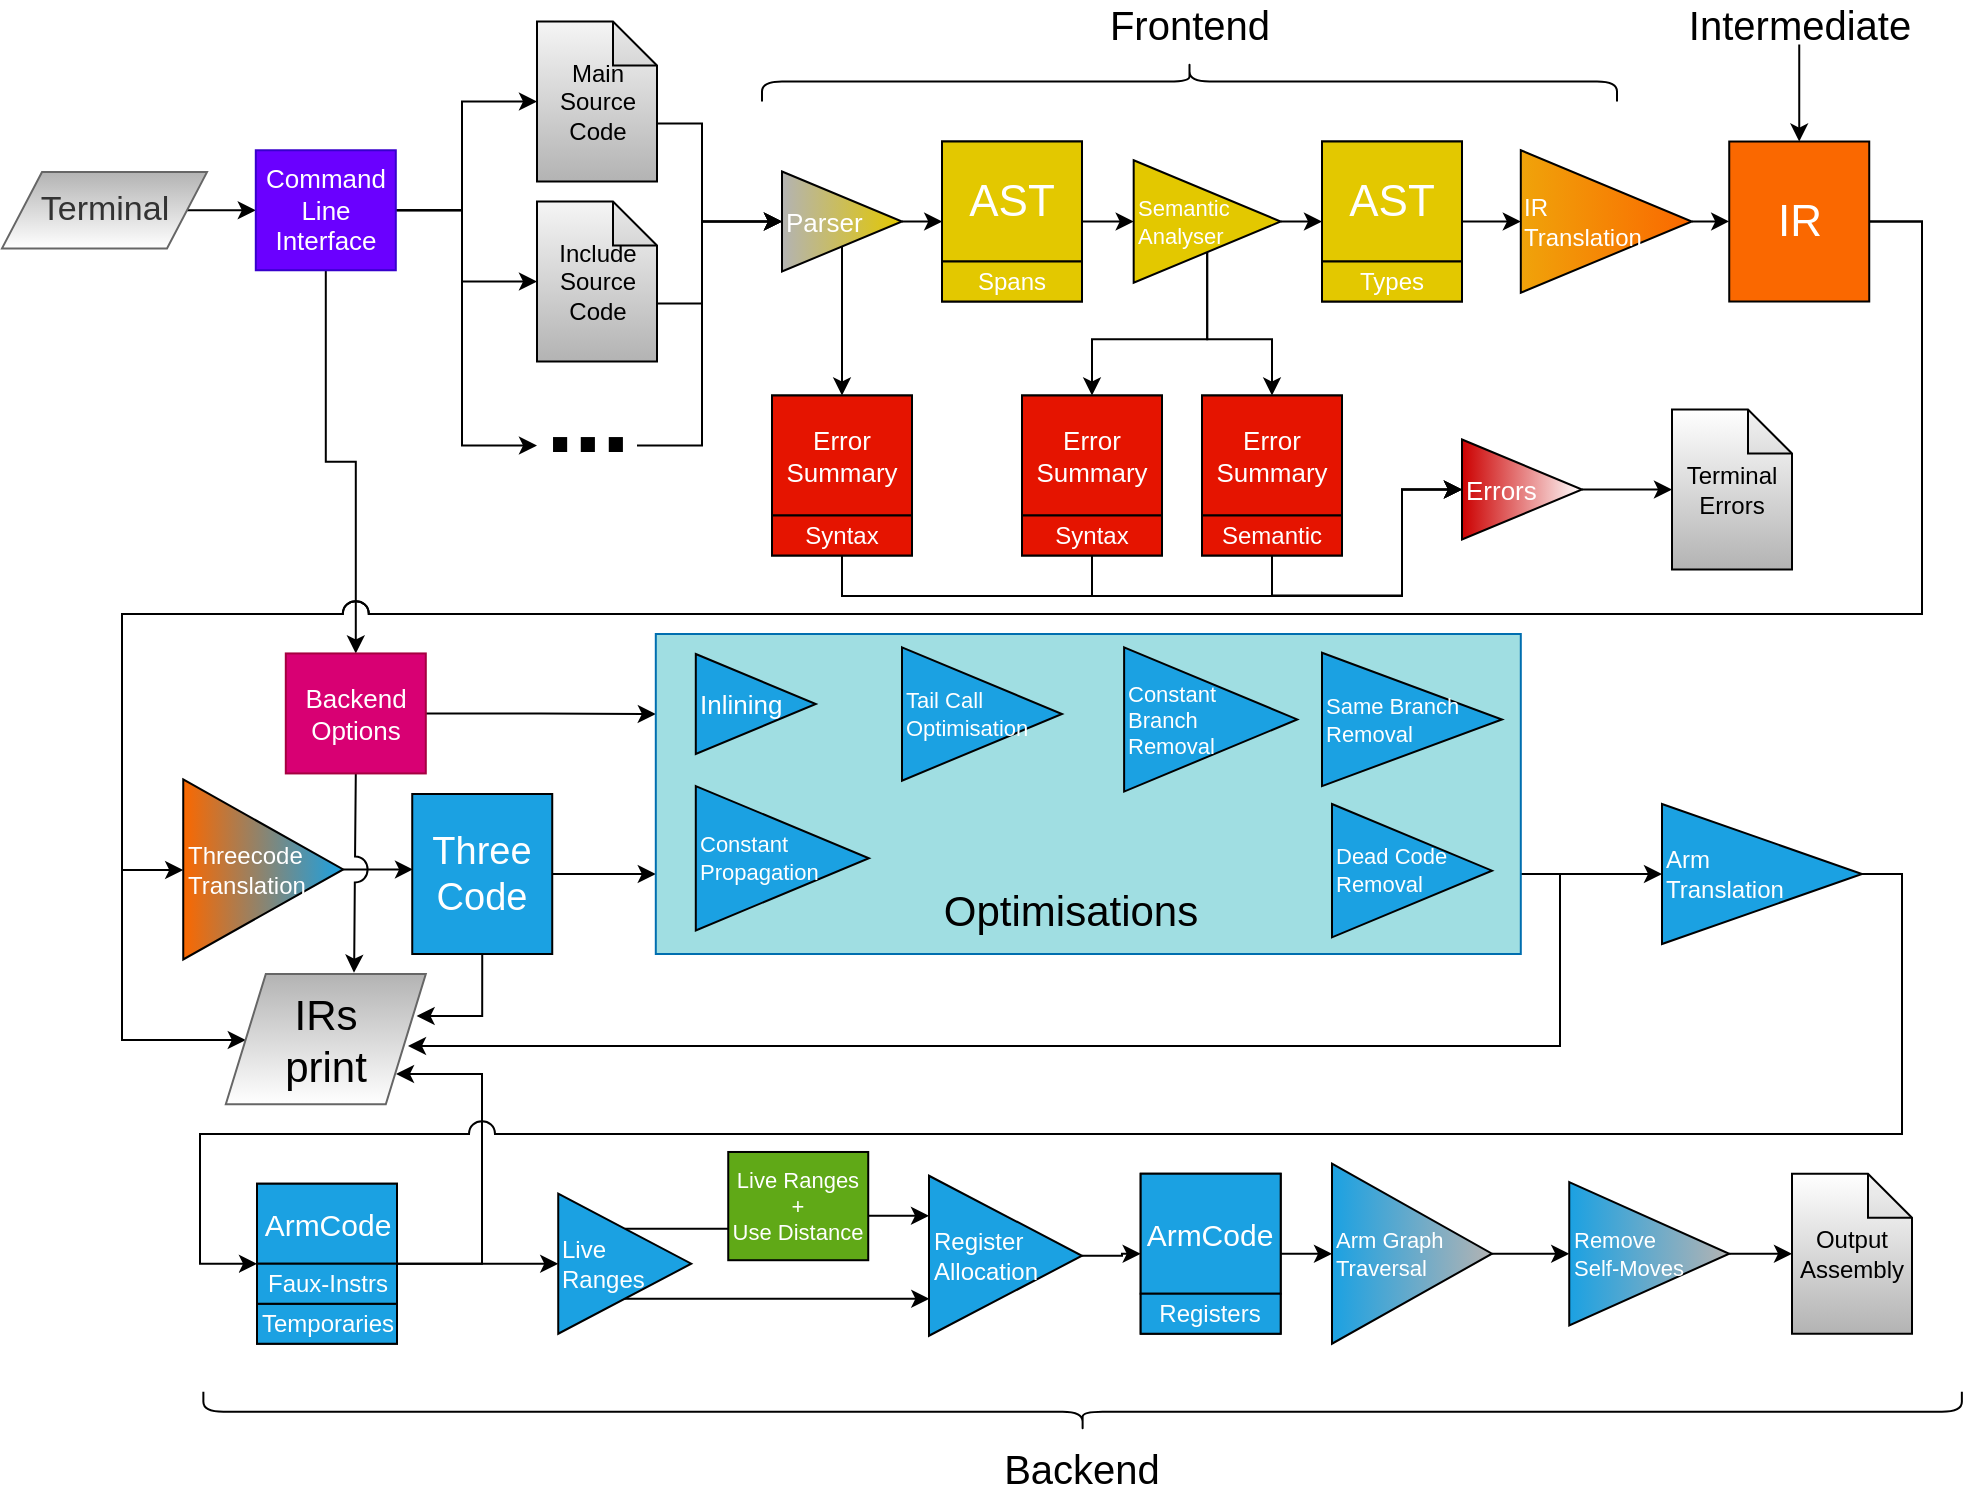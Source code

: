 <mxfile version="13.9.9" type="device"><diagram id="jl5Gn3-fpZRblZQAfr1V" name="Page-1"><mxGraphModel dx="3155" dy="1312" grid="1" gridSize="10" guides="1" tooltips="1" connect="1" arrows="1" fold="1" page="1" pageScale="1" pageWidth="850" pageHeight="1100" math="0" shadow="0"><root><mxCell id="0"/><mxCell id="1" parent="0"/><mxCell id="Ved0Gr4JgBi6V6eGSfCc-78" style="edgeStyle=orthogonalEdgeStyle;rounded=0;jumpStyle=arc;jumpSize=13;orthogonalLoop=1;jettySize=auto;html=1;exitX=1;exitY=0.5;exitDx=0;exitDy=0;entryX=0;entryY=0.5;entryDx=0;entryDy=0;fontSize=21;" edge="1" parent="1" source="FXbYyzd126gfTjl-v2yL-12" target="FXbYyzd126gfTjl-v2yL-27"><mxGeometry relative="1" as="geometry"/></mxCell><mxCell id="FXbYyzd126gfTjl-v2yL-12" value="" style="rounded=0;whiteSpace=wrap;html=1;fillColor=none;" parent="1" vertex="1"><mxGeometry x="200" y="113.75" width="70" height="80" as="geometry"/></mxCell><mxCell id="FXbYyzd126gfTjl-v2yL-14" style="edgeStyle=orthogonalEdgeStyle;rounded=0;orthogonalLoop=1;jettySize=auto;html=1;exitX=1;exitY=0.5;exitDx=0;exitDy=0;entryX=0;entryY=0.5;entryDx=0;entryDy=0;startArrow=none;" parent="1" source="FXbYyzd126gfTjl-v2yL-27" target="FXbYyzd126gfTjl-v2yL-13" edge="1"><mxGeometry relative="1" as="geometry"/></mxCell><mxCell id="FXbYyzd126gfTjl-v2yL-4" value="AST" style="rounded=0;whiteSpace=wrap;html=1;fontSize=22;fillColor=#e3c800;fontColor=#ffffff;" parent="1" vertex="1"><mxGeometry x="200" y="113.75" width="70" height="60" as="geometry"/></mxCell><mxCell id="FXbYyzd126gfTjl-v2yL-5" value="Spans" style="rounded=0;whiteSpace=wrap;html=1;fillColor=#e3c800;fontColor=#ffffff;" parent="1" vertex="1"><mxGeometry x="200" y="173.75" width="70" height="20" as="geometry"/></mxCell><mxCell id="FXbYyzd126gfTjl-v2yL-83" style="edgeStyle=orthogonalEdgeStyle;rounded=0;orthogonalLoop=1;jettySize=auto;html=1;exitX=1;exitY=0.5;exitDx=0;exitDy=0;entryX=0;entryY=0.5;entryDx=0;entryDy=0;fontSize=20;" parent="1" source="FXbYyzd126gfTjl-v2yL-13" target="FXbYyzd126gfTjl-v2yL-82" edge="1"><mxGeometry relative="1" as="geometry"/></mxCell><mxCell id="FXbYyzd126gfTjl-v2yL-13" value="" style="rounded=0;whiteSpace=wrap;html=1;fillColor=none;" parent="1" vertex="1"><mxGeometry x="390" y="113.75" width="70" height="80" as="geometry"/></mxCell><mxCell id="FXbYyzd126gfTjl-v2yL-6" value="AST" style="rounded=0;whiteSpace=wrap;html=1;fontSize=22;fillColor=#e3c800;fontColor=#ffffff;" parent="1" vertex="1"><mxGeometry x="390" y="113.75" width="70" height="60" as="geometry"/></mxCell><mxCell id="FXbYyzd126gfTjl-v2yL-7" value="Types" style="rounded=0;whiteSpace=wrap;html=1;fillColor=#e3c800;fontColor=#ffffff;" parent="1" vertex="1"><mxGeometry x="390" y="173.75" width="70" height="20" as="geometry"/></mxCell><mxCell id="FXbYyzd126gfTjl-v2yL-41" style="edgeStyle=orthogonalEdgeStyle;rounded=0;orthogonalLoop=1;jettySize=auto;html=1;exitX=0.5;exitY=1;exitDx=0;exitDy=0;fontSize=14;entryX=0;entryY=0.5;entryDx=0;entryDy=0;" parent="1" source="FXbYyzd126gfTjl-v2yL-16" target="Ved0Gr4JgBi6V6eGSfCc-1" edge="1"><mxGeometry relative="1" as="geometry"><mxPoint x="230" y="360" as="targetPoint"/><Array as="points"><mxPoint x="150" y="341"/><mxPoint x="430" y="341"/><mxPoint x="430" y="288"/></Array></mxGeometry></mxCell><mxCell id="FXbYyzd126gfTjl-v2yL-16" value="" style="rounded=0;whiteSpace=wrap;html=1;fillColor=none;" parent="1" vertex="1"><mxGeometry x="115" y="240.75" width="70" height="80" as="geometry"/></mxCell><mxCell id="FXbYyzd126gfTjl-v2yL-17" value="Error Summary" style="rounded=0;whiteSpace=wrap;html=1;fontSize=13;fillColor=#e51400;fontColor=#ffffff;" parent="1" vertex="1"><mxGeometry x="115" y="240.75" width="70" height="60" as="geometry"/></mxCell><mxCell id="FXbYyzd126gfTjl-v2yL-18" value="Syntax" style="rounded=0;whiteSpace=wrap;html=1;fillColor=#e51400;fontColor=#ffffff;" parent="1" vertex="1"><mxGeometry x="115" y="300.75" width="70" height="20" as="geometry"/></mxCell><mxCell id="FXbYyzd126gfTjl-v2yL-19" value="" style="rounded=0;whiteSpace=wrap;html=1;fillColor=none;" parent="1" vertex="1"><mxGeometry x="240" y="240.75" width="70" height="80" as="geometry"/></mxCell><mxCell id="FXbYyzd126gfTjl-v2yL-20" value="Error Summary" style="rounded=0;whiteSpace=wrap;html=1;fontSize=13;fillColor=#e51400;fontColor=#ffffff;" parent="1" vertex="1"><mxGeometry x="240" y="240.75" width="70" height="60" as="geometry"/></mxCell><mxCell id="Ved0Gr4JgBi6V6eGSfCc-3" style="edgeStyle=orthogonalEdgeStyle;rounded=0;orthogonalLoop=1;jettySize=auto;html=1;exitX=0.5;exitY=1;exitDx=0;exitDy=0;entryX=0;entryY=0.5;entryDx=0;entryDy=0;" edge="1" parent="1" source="FXbYyzd126gfTjl-v2yL-21" target="Ved0Gr4JgBi6V6eGSfCc-1"><mxGeometry relative="1" as="geometry"><mxPoint x="370" y="370" as="targetPoint"/><Array as="points"><mxPoint x="275" y="341"/><mxPoint x="430" y="341"/><mxPoint x="430" y="288"/></Array></mxGeometry></mxCell><mxCell id="FXbYyzd126gfTjl-v2yL-21" value="Syntax" style="rounded=0;whiteSpace=wrap;html=1;fillColor=#e51400;fontColor=#ffffff;" parent="1" vertex="1"><mxGeometry x="240" y="300.75" width="70" height="20" as="geometry"/></mxCell><mxCell id="FXbYyzd126gfTjl-v2yL-22" value="" style="rounded=0;whiteSpace=wrap;html=1;fillColor=none;" parent="1" vertex="1"><mxGeometry x="330" y="240.75" width="70" height="80" as="geometry"/></mxCell><mxCell id="FXbYyzd126gfTjl-v2yL-23" value="Error Summary" style="rounded=0;whiteSpace=wrap;html=1;fontSize=13;fillColor=#e51400;fontColor=#ffffff;" parent="1" vertex="1"><mxGeometry x="330" y="240.75" width="70" height="60" as="geometry"/></mxCell><mxCell id="Ved0Gr4JgBi6V6eGSfCc-2" style="edgeStyle=orthogonalEdgeStyle;rounded=0;orthogonalLoop=1;jettySize=auto;html=1;exitX=0.5;exitY=1;exitDx=0;exitDy=0;entryX=0;entryY=0.5;entryDx=0;entryDy=0;" edge="1" parent="1" source="FXbYyzd126gfTjl-v2yL-24" target="Ved0Gr4JgBi6V6eGSfCc-1"><mxGeometry relative="1" as="geometry"/></mxCell><mxCell id="FXbYyzd126gfTjl-v2yL-24" value="Semantic" style="rounded=0;whiteSpace=wrap;html=1;fillColor=#e51400;fontColor=#ffffff;" parent="1" vertex="1"><mxGeometry x="330" y="300.75" width="70" height="20" as="geometry"/></mxCell><mxCell id="FXbYyzd126gfTjl-v2yL-28" style="edgeStyle=orthogonalEdgeStyle;rounded=0;orthogonalLoop=1;jettySize=auto;html=1;exitX=0.5;exitY=1;exitDx=0;exitDy=0;entryX=0.5;entryY=0;entryDx=0;entryDy=0;fontSize=9;fillColor=#e51400;" parent="1" source="FXbYyzd126gfTjl-v2yL-26" target="FXbYyzd126gfTjl-v2yL-17" edge="1"><mxGeometry relative="1" as="geometry"/></mxCell><mxCell id="Ved0Gr4JgBi6V6eGSfCc-76" style="edgeStyle=orthogonalEdgeStyle;rounded=0;jumpStyle=arc;jumpSize=13;orthogonalLoop=1;jettySize=auto;html=1;exitX=1;exitY=0.5;exitDx=0;exitDy=0;entryX=0.001;entryY=0.67;entryDx=0;entryDy=0;entryPerimeter=0;fontSize=21;" edge="1" parent="1" source="FXbYyzd126gfTjl-v2yL-26" target="FXbYyzd126gfTjl-v2yL-4"><mxGeometry relative="1" as="geometry"/></mxCell><mxCell id="FXbYyzd126gfTjl-v2yL-26" value="Parser" style="triangle;whiteSpace=wrap;html=1;fontSize=13;align=left;fillColor=#e3c800;fontColor=#ffffff;gradientDirection=west;gradientColor=#B3B3B3;" parent="1" vertex="1"><mxGeometry x="120" y="128.75" width="60" height="50" as="geometry"/></mxCell><mxCell id="FXbYyzd126gfTjl-v2yL-29" style="edgeStyle=orthogonalEdgeStyle;rounded=0;orthogonalLoop=1;jettySize=auto;html=1;exitX=0.5;exitY=1;exitDx=0;exitDy=0;entryX=0.5;entryY=0;entryDx=0;entryDy=0;fontSize=9;fillColor=#e51400;" parent="1" source="FXbYyzd126gfTjl-v2yL-27" target="FXbYyzd126gfTjl-v2yL-20" edge="1"><mxGeometry relative="1" as="geometry"/></mxCell><mxCell id="FXbYyzd126gfTjl-v2yL-30" style="edgeStyle=orthogonalEdgeStyle;rounded=0;orthogonalLoop=1;jettySize=auto;html=1;exitX=0.5;exitY=1;exitDx=0;exitDy=0;entryX=0.5;entryY=0;entryDx=0;entryDy=0;fontSize=9;fillColor=#e51400;" parent="1" source="FXbYyzd126gfTjl-v2yL-27" target="FXbYyzd126gfTjl-v2yL-23" edge="1"><mxGeometry relative="1" as="geometry"/></mxCell><mxCell id="FXbYyzd126gfTjl-v2yL-31" value="Terminal Errors" style="shape=note;whiteSpace=wrap;html=1;backgroundOutline=1;darkOpacity=0.05;size=22;gradientColor=#ffffff;gradientDirection=north;fillColor=#B3B3B3;" parent="1" vertex="1"><mxGeometry x="565" y="247.75" width="60" height="80" as="geometry"/></mxCell><mxCell id="FXbYyzd126gfTjl-v2yL-45" value="IR" style="rounded=0;whiteSpace=wrap;html=1;fontSize=22;fillColor=#fa6800;fontColor=#ffffff;" parent="1" vertex="1"><mxGeometry x="593.62" y="113.76" width="70" height="80" as="geometry"/></mxCell><mxCell id="Ved0Gr4JgBi6V6eGSfCc-58" style="edgeStyle=orthogonalEdgeStyle;rounded=0;orthogonalLoop=1;jettySize=auto;html=1;exitX=1;exitY=0.5;exitDx=0;exitDy=0;entryX=0;entryY=0.75;entryDx=0;entryDy=0;" edge="1" parent="1" source="Ved0Gr4JgBi6V6eGSfCc-59" target="Ved0Gr4JgBi6V6eGSfCc-50"><mxGeometry relative="1" as="geometry"><mxPoint x="-0.6" y="483.33" as="sourcePoint"/></mxGeometry></mxCell><mxCell id="FXbYyzd126gfTjl-v2yL-58" value="" style="shape=curlyBracket;whiteSpace=wrap;html=1;rounded=1;fillColor=#ffffff;fontSize=15;align=left;rotation=90;" parent="1" vertex="1"><mxGeometry x="313.75" y="-130" width="20" height="427.5" as="geometry"/></mxCell><mxCell id="FXbYyzd126gfTjl-v2yL-59" value="Frontend" style="text;html=1;fillColor=none;align=center;verticalAlign=middle;whiteSpace=wrap;rounded=0;fontSize=20;" parent="1" vertex="1"><mxGeometry x="303.75" y="45.25" width="40" height="20" as="geometry"/></mxCell><mxCell id="FXbYyzd126gfTjl-v2yL-60" value="" style="shape=curlyBracket;whiteSpace=wrap;html=1;rounded=1;fillColor=#ffffff;fontSize=15;align=left;rotation=-90;" parent="1" vertex="1"><mxGeometry x="260.31" y="309.19" width="20" height="879.25" as="geometry"/></mxCell><mxCell id="FXbYyzd126gfTjl-v2yL-71" value="Backend" style="text;html=1;fillColor=none;align=center;verticalAlign=middle;whiteSpace=wrap;rounded=0;fontSize=20;" parent="1" vertex="1"><mxGeometry x="225.31" y="766.6" width="90" height="20" as="geometry"/></mxCell><mxCell id="Ved0Gr4JgBi6V6eGSfCc-77" style="edgeStyle=orthogonalEdgeStyle;rounded=0;jumpStyle=arc;jumpSize=13;orthogonalLoop=1;jettySize=auto;html=1;exitX=0.5;exitY=1;exitDx=0;exitDy=0;entryX=0.5;entryY=0;entryDx=0;entryDy=0;fontSize=21;" edge="1" parent="1" source="FXbYyzd126gfTjl-v2yL-80" target="FXbYyzd126gfTjl-v2yL-45"><mxGeometry relative="1" as="geometry"/></mxCell><mxCell id="FXbYyzd126gfTjl-v2yL-80" value="Intermediate" style="text;html=1;fillColor=none;align=center;verticalAlign=middle;whiteSpace=wrap;rounded=0;fontSize=20;" parent="1" vertex="1"><mxGeometry x="608.62" y="45.25" width="40" height="20" as="geometry"/></mxCell><mxCell id="FXbYyzd126gfTjl-v2yL-84" style="edgeStyle=orthogonalEdgeStyle;rounded=0;orthogonalLoop=1;jettySize=auto;html=1;exitX=1;exitY=0.5;exitDx=0;exitDy=0;entryX=0;entryY=0.5;entryDx=0;entryDy=0;fontSize=20;" parent="1" source="FXbYyzd126gfTjl-v2yL-82" target="FXbYyzd126gfTjl-v2yL-45" edge="1"><mxGeometry relative="1" as="geometry"/></mxCell><mxCell id="FXbYyzd126gfTjl-v2yL-82" value="IR &lt;br style=&quot;font-size: 12px;&quot;&gt;Translation" style="triangle;whiteSpace=wrap;html=1;fontSize=12;align=left;fillColor=#f0a30a;fontColor=#ffffff;gradientDirection=east;gradientColor=#FA6800;" parent="1" vertex="1"><mxGeometry x="489.4" y="118.12" width="85.5" height="71.25" as="geometry"/></mxCell><mxCell id="FXbYyzd126gfTjl-v2yL-87" style="edgeStyle=orthogonalEdgeStyle;rounded=0;orthogonalLoop=1;jettySize=auto;html=1;exitX=1;exitY=0.5;exitDx=0;exitDy=0;entryX=0.005;entryY=0.47;entryDx=0;entryDy=0;fontSize=20;entryPerimeter=0;" parent="1" source="FXbYyzd126gfTjl-v2yL-95" target="Ved0Gr4JgBi6V6eGSfCc-59" edge="1"><mxGeometry relative="1" as="geometry"><mxPoint x="-91.88" y="440.72" as="sourcePoint"/><mxPoint x="-70.6" y="483.33" as="targetPoint"/></mxGeometry></mxCell><mxCell id="FXbYyzd126gfTjl-v2yL-95" value="Threecode&lt;br style=&quot;font-size: 12px;&quot;&gt;Translation" style="triangle;whiteSpace=wrap;html=1;fontSize=12;align=left;fillColor=#1ba1e2;fontColor=#ffffff;gradientDirection=west;gradientColor=#FA6800;" parent="1" vertex="1"><mxGeometry x="-179.38" y="432.72" width="80" height="90" as="geometry"/></mxCell><mxCell id="FXbYyzd126gfTjl-v2yL-111" style="edgeStyle=orthogonalEdgeStyle;rounded=0;orthogonalLoop=1;jettySize=auto;html=1;exitX=0;exitY=0;exitDx=60;exitDy=51;exitPerimeter=0;entryX=0;entryY=0.5;entryDx=0;entryDy=0;strokeColor=#000000;fontSize=13;fontColor=#000000;" parent="1" source="FXbYyzd126gfTjl-v2yL-107" target="FXbYyzd126gfTjl-v2yL-26" edge="1"><mxGeometry relative="1" as="geometry"><Array as="points"><mxPoint x="80" y="105"/><mxPoint x="80" y="154"/></Array></mxGeometry></mxCell><mxCell id="FXbYyzd126gfTjl-v2yL-107" value="Main&lt;br&gt;Source &lt;br&gt;Code" style="shape=note;whiteSpace=wrap;html=1;backgroundOutline=1;darkOpacity=0.05;size=22;gradientColor=#b3b3b3;fillColor=#f5f5f5;" parent="1" vertex="1"><mxGeometry x="-2.5" y="53.75" width="60" height="80" as="geometry"/></mxCell><mxCell id="Ved0Gr4JgBi6V6eGSfCc-15" style="edgeStyle=orthogonalEdgeStyle;rounded=0;orthogonalLoop=1;jettySize=auto;html=1;exitX=0;exitY=0;exitDx=60.0;exitDy=51;exitPerimeter=0;entryX=0;entryY=0.5;entryDx=0;entryDy=0;" edge="1" parent="1" source="FXbYyzd126gfTjl-v2yL-108" target="FXbYyzd126gfTjl-v2yL-26"><mxGeometry relative="1" as="geometry"><Array as="points"><mxPoint x="80" y="195"/><mxPoint x="80" y="154"/></Array></mxGeometry></mxCell><mxCell id="FXbYyzd126gfTjl-v2yL-108" value="Include Source &lt;br&gt;Code" style="shape=note;whiteSpace=wrap;html=1;backgroundOutline=1;darkOpacity=0.05;size=22;gradientColor=#b3b3b3;fillColor=#f5f5f5;" parent="1" vertex="1"><mxGeometry x="-2.5" y="143.75" width="60" height="80" as="geometry"/></mxCell><mxCell id="Ved0Gr4JgBi6V6eGSfCc-14" style="edgeStyle=orthogonalEdgeStyle;rounded=0;orthogonalLoop=1;jettySize=auto;html=1;exitX=1;exitY=0.5;exitDx=0;exitDy=0;entryX=0;entryY=0.5;entryDx=0;entryDy=0;" edge="1" parent="1" source="FXbYyzd126gfTjl-v2yL-114" target="FXbYyzd126gfTjl-v2yL-26"><mxGeometry relative="1" as="geometry"><Array as="points"><mxPoint x="80" y="266"/><mxPoint x="80" y="154"/></Array></mxGeometry></mxCell><mxCell id="FXbYyzd126gfTjl-v2yL-114" value="..." style="text;html=1;strokeColor=none;fillColor=none;align=center;verticalAlign=bottom;whiteSpace=wrap;rounded=0;fontSize=50;fontColor=#000000;fontStyle=1" parent="1" vertex="1"><mxGeometry x="-2.5" y="247.75" width="50" height="36" as="geometry"/></mxCell><mxCell id="FXbYyzd126gfTjl-v2yL-27" value="Semantic&lt;br style=&quot;font-size: 11px;&quot;&gt;Analyser" style="triangle;whiteSpace=wrap;html=1;fontSize=11;align=left;fillColor=#e3c800;fontColor=#ffffff;fontStyle=0" parent="1" vertex="1"><mxGeometry x="295.84" y="123.14" width="73.5" height="61.25" as="geometry"/></mxCell><mxCell id="v2zvCmUEDeCa7QPcDoRs-4" style="edgeStyle=orthogonalEdgeStyle;rounded=0;orthogonalLoop=1;jettySize=auto;html=1;fontSize=12;fontColor=#196EFF;entryX=0;entryY=0.5;entryDx=0;entryDy=0;entryPerimeter=0;exitX=1;exitY=0.5;exitDx=0;exitDy=0;" parent="1" target="FXbYyzd126gfTjl-v2yL-31" edge="1" source="Ved0Gr4JgBi6V6eGSfCc-1"><mxGeometry relative="1" as="geometry"><mxPoint x="410" y="380" as="sourcePoint"/></mxGeometry></mxCell><mxCell id="Ved0Gr4JgBi6V6eGSfCc-1" value="Errors" style="triangle;whiteSpace=wrap;html=1;fontSize=13;align=left;fontColor=#ffffff;gradientDirection=east;gradientColor=#ffffff;fillColor=#CC0000;" vertex="1" parent="1"><mxGeometry x="460" y="262.75" width="60" height="50" as="geometry"/></mxCell><mxCell id="Ved0Gr4JgBi6V6eGSfCc-10" style="edgeStyle=orthogonalEdgeStyle;rounded=0;orthogonalLoop=1;jettySize=auto;html=1;exitX=1;exitY=0.5;exitDx=0;exitDy=0;entryX=0;entryY=0.5;entryDx=0;entryDy=0;" edge="1" parent="1" source="Ved0Gr4JgBi6V6eGSfCc-8" target="Ved0Gr4JgBi6V6eGSfCc-9"><mxGeometry relative="1" as="geometry"/></mxCell><mxCell id="Ved0Gr4JgBi6V6eGSfCc-8" value="Terminal" style="shape=parallelogram;perimeter=parallelogramPerimeter;whiteSpace=wrap;html=1;fixedSize=1;strokeColor=#666666;fontColor=#333333;gradientColor=#ffffff;fillColor=#B3B3B3;fontSize=17;" vertex="1" parent="1"><mxGeometry x="-270" y="129.06" width="102.5" height="38.13" as="geometry"/></mxCell><mxCell id="Ved0Gr4JgBi6V6eGSfCc-11" style="edgeStyle=orthogonalEdgeStyle;rounded=0;orthogonalLoop=1;jettySize=auto;html=1;exitX=1;exitY=0.5;exitDx=0;exitDy=0;entryX=0;entryY=0.5;entryDx=0;entryDy=0;entryPerimeter=0;" edge="1" parent="1" target="FXbYyzd126gfTjl-v2yL-107"><mxGeometry relative="1" as="geometry"><mxPoint x="-72.5" y="148.13" as="sourcePoint"/><Array as="points"><mxPoint x="-40" y="148"/><mxPoint x="-40" y="94"/></Array></mxGeometry></mxCell><mxCell id="Ved0Gr4JgBi6V6eGSfCc-13" style="edgeStyle=orthogonalEdgeStyle;rounded=0;orthogonalLoop=1;jettySize=auto;html=1;exitX=1;exitY=0.5;exitDx=0;exitDy=0;entryX=0;entryY=0.5;entryDx=0;entryDy=0;" edge="1" parent="1" source="Ved0Gr4JgBi6V6eGSfCc-9" target="FXbYyzd126gfTjl-v2yL-114"><mxGeometry relative="1" as="geometry"><mxPoint x="-72.5" y="148.13" as="sourcePoint"/><Array as="points"><mxPoint x="-40" y="148"/><mxPoint x="-40" y="266"/></Array></mxGeometry></mxCell><mxCell id="Ved0Gr4JgBi6V6eGSfCc-16" style="edgeStyle=orthogonalEdgeStyle;rounded=0;orthogonalLoop=1;jettySize=auto;html=1;exitX=1;exitY=0.5;exitDx=0;exitDy=0;entryX=0;entryY=0.5;entryDx=0;entryDy=0;entryPerimeter=0;" edge="1" parent="1" source="Ved0Gr4JgBi6V6eGSfCc-9" target="FXbYyzd126gfTjl-v2yL-108"><mxGeometry relative="1" as="geometry"><Array as="points"><mxPoint x="-40" y="148"/><mxPoint x="-40" y="184"/></Array></mxGeometry></mxCell><mxCell id="Ved0Gr4JgBi6V6eGSfCc-18" style="edgeStyle=orthogonalEdgeStyle;rounded=0;orthogonalLoop=1;jettySize=auto;html=1;exitX=0.5;exitY=1;exitDx=0;exitDy=0;entryX=0.5;entryY=0;entryDx=0;entryDy=0;" edge="1" parent="1" source="Ved0Gr4JgBi6V6eGSfCc-9" target="Ved0Gr4JgBi6V6eGSfCc-17"><mxGeometry relative="1" as="geometry"/></mxCell><mxCell id="Ved0Gr4JgBi6V6eGSfCc-9" value="Command Line&lt;br&gt;Interface" style="rounded=0;whiteSpace=wrap;html=1;fontSize=13;fillColor=#6a00ff;fontColor=#ffffff;strokeColor=#3700CC;" vertex="1" parent="1"><mxGeometry x="-143.1" y="118.13" width="70" height="60" as="geometry"/></mxCell><mxCell id="Ved0Gr4JgBi6V6eGSfCc-19" style="edgeStyle=orthogonalEdgeStyle;rounded=0;orthogonalLoop=1;jettySize=auto;html=1;exitX=1;exitY=0.5;exitDx=0;exitDy=0;entryX=0;entryY=0.25;entryDx=0;entryDy=0;" edge="1" parent="1" source="Ved0Gr4JgBi6V6eGSfCc-17" target="Ved0Gr4JgBi6V6eGSfCc-50"><mxGeometry relative="1" as="geometry"><mxPoint x="99.4" y="380" as="targetPoint"/></mxGeometry></mxCell><mxCell id="Ved0Gr4JgBi6V6eGSfCc-82" style="edgeStyle=orthogonalEdgeStyle;rounded=0;jumpStyle=arc;jumpSize=13;orthogonalLoop=1;jettySize=auto;html=1;exitX=0.5;exitY=1;exitDx=0;exitDy=0;entryX=0.641;entryY=-0.01;entryDx=0;entryDy=0;fontSize=17;entryPerimeter=0;" edge="1" parent="1" source="Ved0Gr4JgBi6V6eGSfCc-17" target="Ved0Gr4JgBi6V6eGSfCc-79"><mxGeometry relative="1" as="geometry"/></mxCell><mxCell id="Ved0Gr4JgBi6V6eGSfCc-17" value="Backend&lt;br&gt;Options" style="rounded=0;whiteSpace=wrap;html=1;fontSize=13;fillColor=#d80073;fontColor=#ffffff;strokeColor=#A50040;" vertex="1" parent="1"><mxGeometry x="-128.1" y="369.72" width="70" height="60" as="geometry"/></mxCell><mxCell id="Ved0Gr4JgBi6V6eGSfCc-24" value="" style="rounded=0;whiteSpace=wrap;html=1;fillColor=#1ba1e2;fontColor=#ffffff;" vertex="1" parent="1"><mxGeometry x="-142.5" y="634.87" width="70" height="80" as="geometry"/></mxCell><mxCell id="Ved0Gr4JgBi6V6eGSfCc-63" style="edgeStyle=orthogonalEdgeStyle;rounded=0;orthogonalLoop=1;jettySize=auto;html=1;exitX=1;exitY=1;exitDx=0;exitDy=0;entryX=0;entryY=0.5;entryDx=0;entryDy=0;" edge="1" parent="1" source="Ved0Gr4JgBi6V6eGSfCc-26" target="Ved0Gr4JgBi6V6eGSfCc-36"><mxGeometry relative="1" as="geometry"><mxPoint x="-10" y="680" as="targetPoint"/><Array as="points"><mxPoint x="-50" y="675"/><mxPoint x="8" y="675"/></Array></mxGeometry></mxCell><mxCell id="Ved0Gr4JgBi6V6eGSfCc-26" value="ArmCode" style="rounded=0;whiteSpace=wrap;html=1;fontSize=15;fillColor=#1ba1e2;fontColor=#ffffff;" vertex="1" parent="1"><mxGeometry x="-142.5" y="634.87" width="70" height="40" as="geometry"/></mxCell><mxCell id="Ved0Gr4JgBi6V6eGSfCc-27" value="Temporaries" style="rounded=0;whiteSpace=wrap;html=1;fillColor=#1ba1e2;fontColor=#ffffff;" vertex="1" parent="1"><mxGeometry x="-142.5" y="694.87" width="70" height="20" as="geometry"/></mxCell><mxCell id="Ved0Gr4JgBi6V6eGSfCc-71" style="edgeStyle=orthogonalEdgeStyle;rounded=0;orthogonalLoop=1;jettySize=auto;html=1;exitX=1;exitY=0;exitDx=0;exitDy=0;fontSize=21;" edge="1" parent="1" source="Ved0Gr4JgBi6V6eGSfCc-28"><mxGeometry relative="1" as="geometry"><mxPoint x="-73" y="580" as="targetPoint"/><Array as="points"><mxPoint x="-30" y="675"/><mxPoint x="-30" y="580"/></Array></mxGeometry></mxCell><mxCell id="Ved0Gr4JgBi6V6eGSfCc-28" value="Faux-Instrs" style="rounded=0;whiteSpace=wrap;html=1;fillColor=#1ba1e2;fontColor=#ffffff;" vertex="1" parent="1"><mxGeometry x="-142.5" y="674.87" width="70" height="20" as="geometry"/></mxCell><mxCell id="Ved0Gr4JgBi6V6eGSfCc-29" style="edgeStyle=orthogonalEdgeStyle;rounded=0;orthogonalLoop=1;jettySize=auto;html=1;exitX=1;exitY=0.5;exitDx=0;exitDy=0;fontSize=15;entryX=0;entryY=0.5;entryDx=0;entryDy=0;" edge="1" parent="1" source="Ved0Gr4JgBi6V6eGSfCc-40" target="Ved0Gr4JgBi6V6eGSfCc-80"><mxGeometry relative="1" as="geometry"><mxPoint x="486.84" y="663.11" as="targetPoint"/></mxGeometry></mxCell><mxCell id="Ved0Gr4JgBi6V6eGSfCc-30" value="" style="rounded=0;whiteSpace=wrap;html=1;fillColor=#1ba1e2;fontColor=#ffffff;" vertex="1" parent="1"><mxGeometry x="299.34" y="629.87" width="70" height="80" as="geometry"/></mxCell><mxCell id="Ved0Gr4JgBi6V6eGSfCc-31" value="ArmCode" style="rounded=0;whiteSpace=wrap;html=1;fontSize=15;fillColor=#1ba1e2;fontColor=#ffffff;" vertex="1" parent="1"><mxGeometry x="299.34" y="629.87" width="70" height="60" as="geometry"/></mxCell><mxCell id="Ved0Gr4JgBi6V6eGSfCc-32" value="Registers" style="rounded=0;whiteSpace=wrap;html=1;fillColor=#1ba1e2;fontColor=#ffffff;" vertex="1" parent="1"><mxGeometry x="299.34" y="689.87" width="70" height="20" as="geometry"/></mxCell><mxCell id="Ved0Gr4JgBi6V6eGSfCc-33" value="Output&lt;br&gt;Assembly" style="shape=note;whiteSpace=wrap;html=1;backgroundOutline=1;darkOpacity=0.05;size=22;gradientColor=#ffffff;fillColor=#B3B3B3;gradientDirection=north;" vertex="1" parent="1"><mxGeometry x="625" y="629.87" width="60" height="80" as="geometry"/></mxCell><mxCell id="Ved0Gr4JgBi6V6eGSfCc-34" style="edgeStyle=orthogonalEdgeStyle;rounded=0;orthogonalLoop=1;jettySize=auto;html=1;exitX=0.5;exitY=0;exitDx=0;exitDy=0;entryX=0;entryY=0.25;entryDx=0;entryDy=0;fontSize=15;" edge="1" parent="1" source="Ved0Gr4JgBi6V6eGSfCc-36" target="Ved0Gr4JgBi6V6eGSfCc-38"><mxGeometry relative="1" as="geometry"/></mxCell><mxCell id="Ved0Gr4JgBi6V6eGSfCc-73" style="edgeStyle=orthogonalEdgeStyle;rounded=0;orthogonalLoop=1;jettySize=auto;html=1;exitX=0.5;exitY=1;exitDx=0;exitDy=0;entryX=0.002;entryY=0.769;entryDx=0;entryDy=0;entryPerimeter=0;fontSize=21;" edge="1" parent="1" source="Ved0Gr4JgBi6V6eGSfCc-36" target="Ved0Gr4JgBi6V6eGSfCc-38"><mxGeometry relative="1" as="geometry"/></mxCell><mxCell id="Ved0Gr4JgBi6V6eGSfCc-36" value="Live&lt;br style=&quot;font-size: 12px;&quot;&gt;Ranges" style="triangle;whiteSpace=wrap;html=1;fontSize=12;align=left;fillColor=#1ba1e2;fontColor=#ffffff;" vertex="1" parent="1"><mxGeometry x="8.12" y="639.87" width="66.5" height="70" as="geometry"/></mxCell><mxCell id="Ved0Gr4JgBi6V6eGSfCc-37" style="edgeStyle=orthogonalEdgeStyle;rounded=0;orthogonalLoop=1;jettySize=auto;html=1;exitX=1;exitY=0.5;exitDx=0;exitDy=0;fontSize=7;entryX=0;entryY=0.5;entryDx=0;entryDy=0;" edge="1" parent="1" source="Ved0Gr4JgBi6V6eGSfCc-38" target="Ved0Gr4JgBi6V6eGSfCc-30"><mxGeometry relative="1" as="geometry"><mxPoint x="336.84" y="673.942" as="targetPoint"/><mxPoint x="321.84" y="669.87" as="sourcePoint"/><Array as="points"><mxPoint x="290" y="671"/></Array></mxGeometry></mxCell><mxCell id="Ved0Gr4JgBi6V6eGSfCc-38" value="Register&lt;br style=&quot;font-size: 12px;&quot;&gt;Allocation" style="triangle;whiteSpace=wrap;html=1;fontSize=12;align=left;fillColor=#1ba1e2;fontColor=#ffffff;" vertex="1" parent="1"><mxGeometry x="193.5" y="630.87" width="76.5" height="80" as="geometry"/></mxCell><mxCell id="Ved0Gr4JgBi6V6eGSfCc-39" value="Live Ranges&lt;br style=&quot;font-size: 11px;&quot;&gt;+&lt;br style=&quot;font-size: 11px;&quot;&gt;Use Distance" style="rounded=0;whiteSpace=wrap;html=1;fontSize=11;fillColor=#60a917;fontColor=#ffffff;" vertex="1" parent="1"><mxGeometry x="93.12" y="618.99" width="70" height="54.12" as="geometry"/></mxCell><mxCell id="Ved0Gr4JgBi6V6eGSfCc-40" value="Arm Graph&lt;br style=&quot;font-size: 11px;&quot;&gt;Traversal" style="triangle;whiteSpace=wrap;html=1;fontSize=11;align=left;fillColor=#1ba1e2;fontColor=#ffffff;gradientDirection=east;gradientColor=#B3B3B3;" vertex="1" parent="1"><mxGeometry x="395.0" y="624.87" width="80" height="90" as="geometry"/></mxCell><mxCell id="Ved0Gr4JgBi6V6eGSfCc-41" style="edgeStyle=orthogonalEdgeStyle;rounded=0;orthogonalLoop=1;jettySize=auto;html=1;exitX=1;exitY=0.5;exitDx=0;exitDy=0;fontSize=15;entryX=0;entryY=0.5;entryDx=0;entryDy=0;" edge="1" parent="1" source="Ved0Gr4JgBi6V6eGSfCc-30" target="Ved0Gr4JgBi6V6eGSfCc-40"><mxGeometry relative="1" as="geometry"><mxPoint x="422.12" y="673.87" as="targetPoint"/><mxPoint x="406.84" y="673.99" as="sourcePoint"/></mxGeometry></mxCell><mxCell id="Ved0Gr4JgBi6V6eGSfCc-61" style="edgeStyle=orthogonalEdgeStyle;rounded=0;orthogonalLoop=1;jettySize=auto;html=1;exitX=1;exitY=0.75;exitDx=0;exitDy=0;entryX=0;entryY=0.5;entryDx=0;entryDy=0;" edge="1" parent="1" source="Ved0Gr4JgBi6V6eGSfCc-50" target="Ved0Gr4JgBi6V6eGSfCc-60"><mxGeometry relative="1" as="geometry"/></mxCell><mxCell id="Ved0Gr4JgBi6V6eGSfCc-70" style="edgeStyle=orthogonalEdgeStyle;rounded=0;orthogonalLoop=1;jettySize=auto;html=1;exitX=1;exitY=0.75;exitDx=0;exitDy=0;fontSize=21;entryX=0.911;entryY=0.558;entryDx=0;entryDy=0;entryPerimeter=0;" edge="1" parent="1" source="Ved0Gr4JgBi6V6eGSfCc-50" target="Ved0Gr4JgBi6V6eGSfCc-79"><mxGeometry relative="1" as="geometry"><mxPoint x="-73.04" y="569.2" as="targetPoint"/><Array as="points"><mxPoint x="509" y="480"/><mxPoint x="509" y="566"/><mxPoint x="-67" y="566"/></Array></mxGeometry></mxCell><mxCell id="Ved0Gr4JgBi6V6eGSfCc-50" value="" style="rounded=0;whiteSpace=wrap;html=1;strokeColor=#006EAF;fontColor=#ffffff;fillColor=#A0DEE2;" vertex="1" parent="1"><mxGeometry x="56.9" y="360" width="432.5" height="160" as="geometry"/></mxCell><mxCell id="Ved0Gr4JgBi6V6eGSfCc-51" value="Inlining" style="triangle;whiteSpace=wrap;html=1;fontSize=13;align=left;fillColor=#1ba1e2;fontColor=#ffffff;" vertex="1" parent="1"><mxGeometry x="76.9" y="370" width="60" height="50" as="geometry"/></mxCell><mxCell id="Ved0Gr4JgBi6V6eGSfCc-53" value="Tail Call Optimisation" style="triangle;whiteSpace=wrap;html=1;fontSize=11;align=left;fillColor=#1ba1e2;fontColor=#ffffff;" vertex="1" parent="1"><mxGeometry x="180.0" y="366.66" width="80" height="66.67" as="geometry"/></mxCell><mxCell id="Ved0Gr4JgBi6V6eGSfCc-54" value="Constant&lt;br style=&quot;font-size: 11px;&quot;&gt;Propagation" style="triangle;whiteSpace=wrap;html=1;fontSize=11;align=left;fillColor=#1ba1e2;fontColor=#ffffff;" vertex="1" parent="1"><mxGeometry x="76.9" y="436.06" width="86.56" height="72.13" as="geometry"/></mxCell><mxCell id="Ved0Gr4JgBi6V6eGSfCc-55" value="Constant&lt;br&gt;Branch&lt;br&gt;Removal" style="triangle;whiteSpace=wrap;html=1;fontSize=11;align=left;fillColor=#1ba1e2;fontColor=#ffffff;" vertex="1" parent="1"><mxGeometry x="291.06" y="366.66" width="86.56" height="72.13" as="geometry"/></mxCell><mxCell id="Ved0Gr4JgBi6V6eGSfCc-56" value="Dead Code&lt;br&gt;Removal" style="triangle;whiteSpace=wrap;html=1;fontSize=11;align=left;fillColor=#1ba1e2;fontColor=#ffffff;" vertex="1" parent="1"><mxGeometry x="395" y="445.0" width="80" height="66.67" as="geometry"/></mxCell><mxCell id="Ved0Gr4JgBi6V6eGSfCc-57" value="Same Branch Removal" style="triangle;whiteSpace=wrap;html=1;fontSize=11;align=left;fillColor=#1ba1e2;fontColor=#ffffff;" vertex="1" parent="1"><mxGeometry x="390" y="369.39" width="90" height="66.67" as="geometry"/></mxCell><mxCell id="Ved0Gr4JgBi6V6eGSfCc-69" style="edgeStyle=orthogonalEdgeStyle;rounded=0;orthogonalLoop=1;jettySize=auto;html=1;exitX=0.5;exitY=1;exitDx=0;exitDy=0;entryX=0.954;entryY=0.328;entryDx=0;entryDy=0;entryPerimeter=0;fontSize=21;" edge="1" parent="1" source="Ved0Gr4JgBi6V6eGSfCc-59" target="Ved0Gr4JgBi6V6eGSfCc-79"><mxGeometry relative="1" as="geometry"><mxPoint x="-72.44" y="557.6" as="targetPoint"/><Array as="points"><mxPoint x="-30" y="551"/><mxPoint x="-63" y="551"/></Array></mxGeometry></mxCell><mxCell id="Ved0Gr4JgBi6V6eGSfCc-59" value="Three&lt;br style=&quot;font-size: 19px;&quot;&gt;Code" style="rounded=0;whiteSpace=wrap;html=1;fontSize=19;fillColor=#1ba1e2;fontColor=#ffffff;" vertex="1" parent="1"><mxGeometry x="-64.88" y="440.0" width="70" height="80" as="geometry"/></mxCell><mxCell id="Ved0Gr4JgBi6V6eGSfCc-62" style="edgeStyle=orthogonalEdgeStyle;rounded=0;orthogonalLoop=1;jettySize=auto;html=1;exitX=1;exitY=0.5;exitDx=0;exitDy=0;entryX=0;entryY=0;entryDx=0;entryDy=0;jumpStyle=arc;jumpSize=13;" edge="1" parent="1" source="Ved0Gr4JgBi6V6eGSfCc-60" target="Ved0Gr4JgBi6V6eGSfCc-28"><mxGeometry relative="1" as="geometry"><mxPoint x="-190.6" y="650" as="targetPoint"/><Array as="points"><mxPoint x="680" y="480"/><mxPoint x="680" y="610"/><mxPoint x="-171" y="610"/><mxPoint x="-171" y="675"/></Array></mxGeometry></mxCell><mxCell id="Ved0Gr4JgBi6V6eGSfCc-60" value="Arm&lt;br&gt;Translation" style="triangle;whiteSpace=wrap;html=1;fontSize=12;align=left;fillColor=#1ba1e2;fontColor=#ffffff;" vertex="1" parent="1"><mxGeometry x="560" y="445" width="100" height="70" as="geometry"/></mxCell><mxCell id="FXbYyzd126gfTjl-v2yL-86" style="edgeStyle=orthogonalEdgeStyle;rounded=0;orthogonalLoop=1;jettySize=auto;html=1;exitX=1;exitY=0.5;exitDx=0;exitDy=0;fontSize=20;entryX=0;entryY=0.5;entryDx=0;entryDy=0;jumpStyle=arc;jumpSize=13;" parent="1" source="FXbYyzd126gfTjl-v2yL-45" target="FXbYyzd126gfTjl-v2yL-95" edge="1"><mxGeometry relative="1" as="geometry"><Array as="points"><mxPoint x="690" y="154"/><mxPoint x="690" y="350"/><mxPoint x="-210" y="350"/><mxPoint x="-210" y="478"/><mxPoint x="-179" y="478"/></Array></mxGeometry></mxCell><mxCell id="Ved0Gr4JgBi6V6eGSfCc-74" style="edgeStyle=orthogonalEdgeStyle;rounded=0;jumpStyle=arc;jumpSize=13;orthogonalLoop=1;jettySize=auto;html=1;exitX=1;exitY=0.5;exitDx=0;exitDy=0;entryX=0;entryY=0.5;entryDx=0;entryDy=0;fontSize=21;" edge="1" parent="1" source="FXbYyzd126gfTjl-v2yL-45" target="Ved0Gr4JgBi6V6eGSfCc-79"><mxGeometry relative="1" as="geometry"><mxPoint x="-133.1" y="560" as="targetPoint"/><Array as="points"><mxPoint x="690" y="154"/><mxPoint x="690" y="350"/><mxPoint x="-210" y="350"/><mxPoint x="-210" y="563"/><mxPoint x="-148" y="563"/></Array></mxGeometry></mxCell><mxCell id="Ved0Gr4JgBi6V6eGSfCc-75" value="Optimisations" style="text;html=1;strokeColor=none;fillColor=none;align=center;verticalAlign=middle;whiteSpace=wrap;rounded=0;fontSize=21;" vertex="1" parent="1"><mxGeometry x="199" y="488.19" width="131" height="20" as="geometry"/></mxCell><mxCell id="Ved0Gr4JgBi6V6eGSfCc-79" value="&lt;span style=&quot;color: rgb(0 , 0 , 0) ; font-size: 21px&quot;&gt;IRs&lt;/span&gt;&lt;br style=&quot;color: rgb(0 , 0 , 0) ; font-size: 21px&quot;&gt;&lt;span style=&quot;color: rgb(0 , 0 , 0) ; font-size: 21px&quot;&gt;print&lt;/span&gt;" style="shape=parallelogram;perimeter=parallelogramPerimeter;whiteSpace=wrap;html=1;fixedSize=1;strokeColor=#666666;fontColor=#333333;gradientColor=#ffffff;fillColor=#B3B3B3;" vertex="1" parent="1"><mxGeometry x="-158.1" y="530" width="100" height="65.13" as="geometry"/></mxCell><mxCell id="Ved0Gr4JgBi6V6eGSfCc-81" style="edgeStyle=orthogonalEdgeStyle;rounded=0;jumpStyle=arc;jumpSize=13;orthogonalLoop=1;jettySize=auto;html=1;exitX=1;exitY=0.5;exitDx=0;exitDy=0;entryX=0;entryY=0.5;entryDx=0;entryDy=0;entryPerimeter=0;fontSize=17;" edge="1" parent="1" source="Ved0Gr4JgBi6V6eGSfCc-80" target="Ved0Gr4JgBi6V6eGSfCc-33"><mxGeometry relative="1" as="geometry"/></mxCell><mxCell id="Ved0Gr4JgBi6V6eGSfCc-80" value="Remove&lt;br&gt;Self-Moves" style="triangle;whiteSpace=wrap;html=1;fontSize=11;align=left;fillColor=#1ba1e2;fontColor=#ffffff;gradientDirection=east;gradientColor=#B3B3B3;" vertex="1" parent="1"><mxGeometry x="513.62" y="634.07" width="80" height="71.6" as="geometry"/></mxCell></root></mxGraphModel></diagram></mxfile>